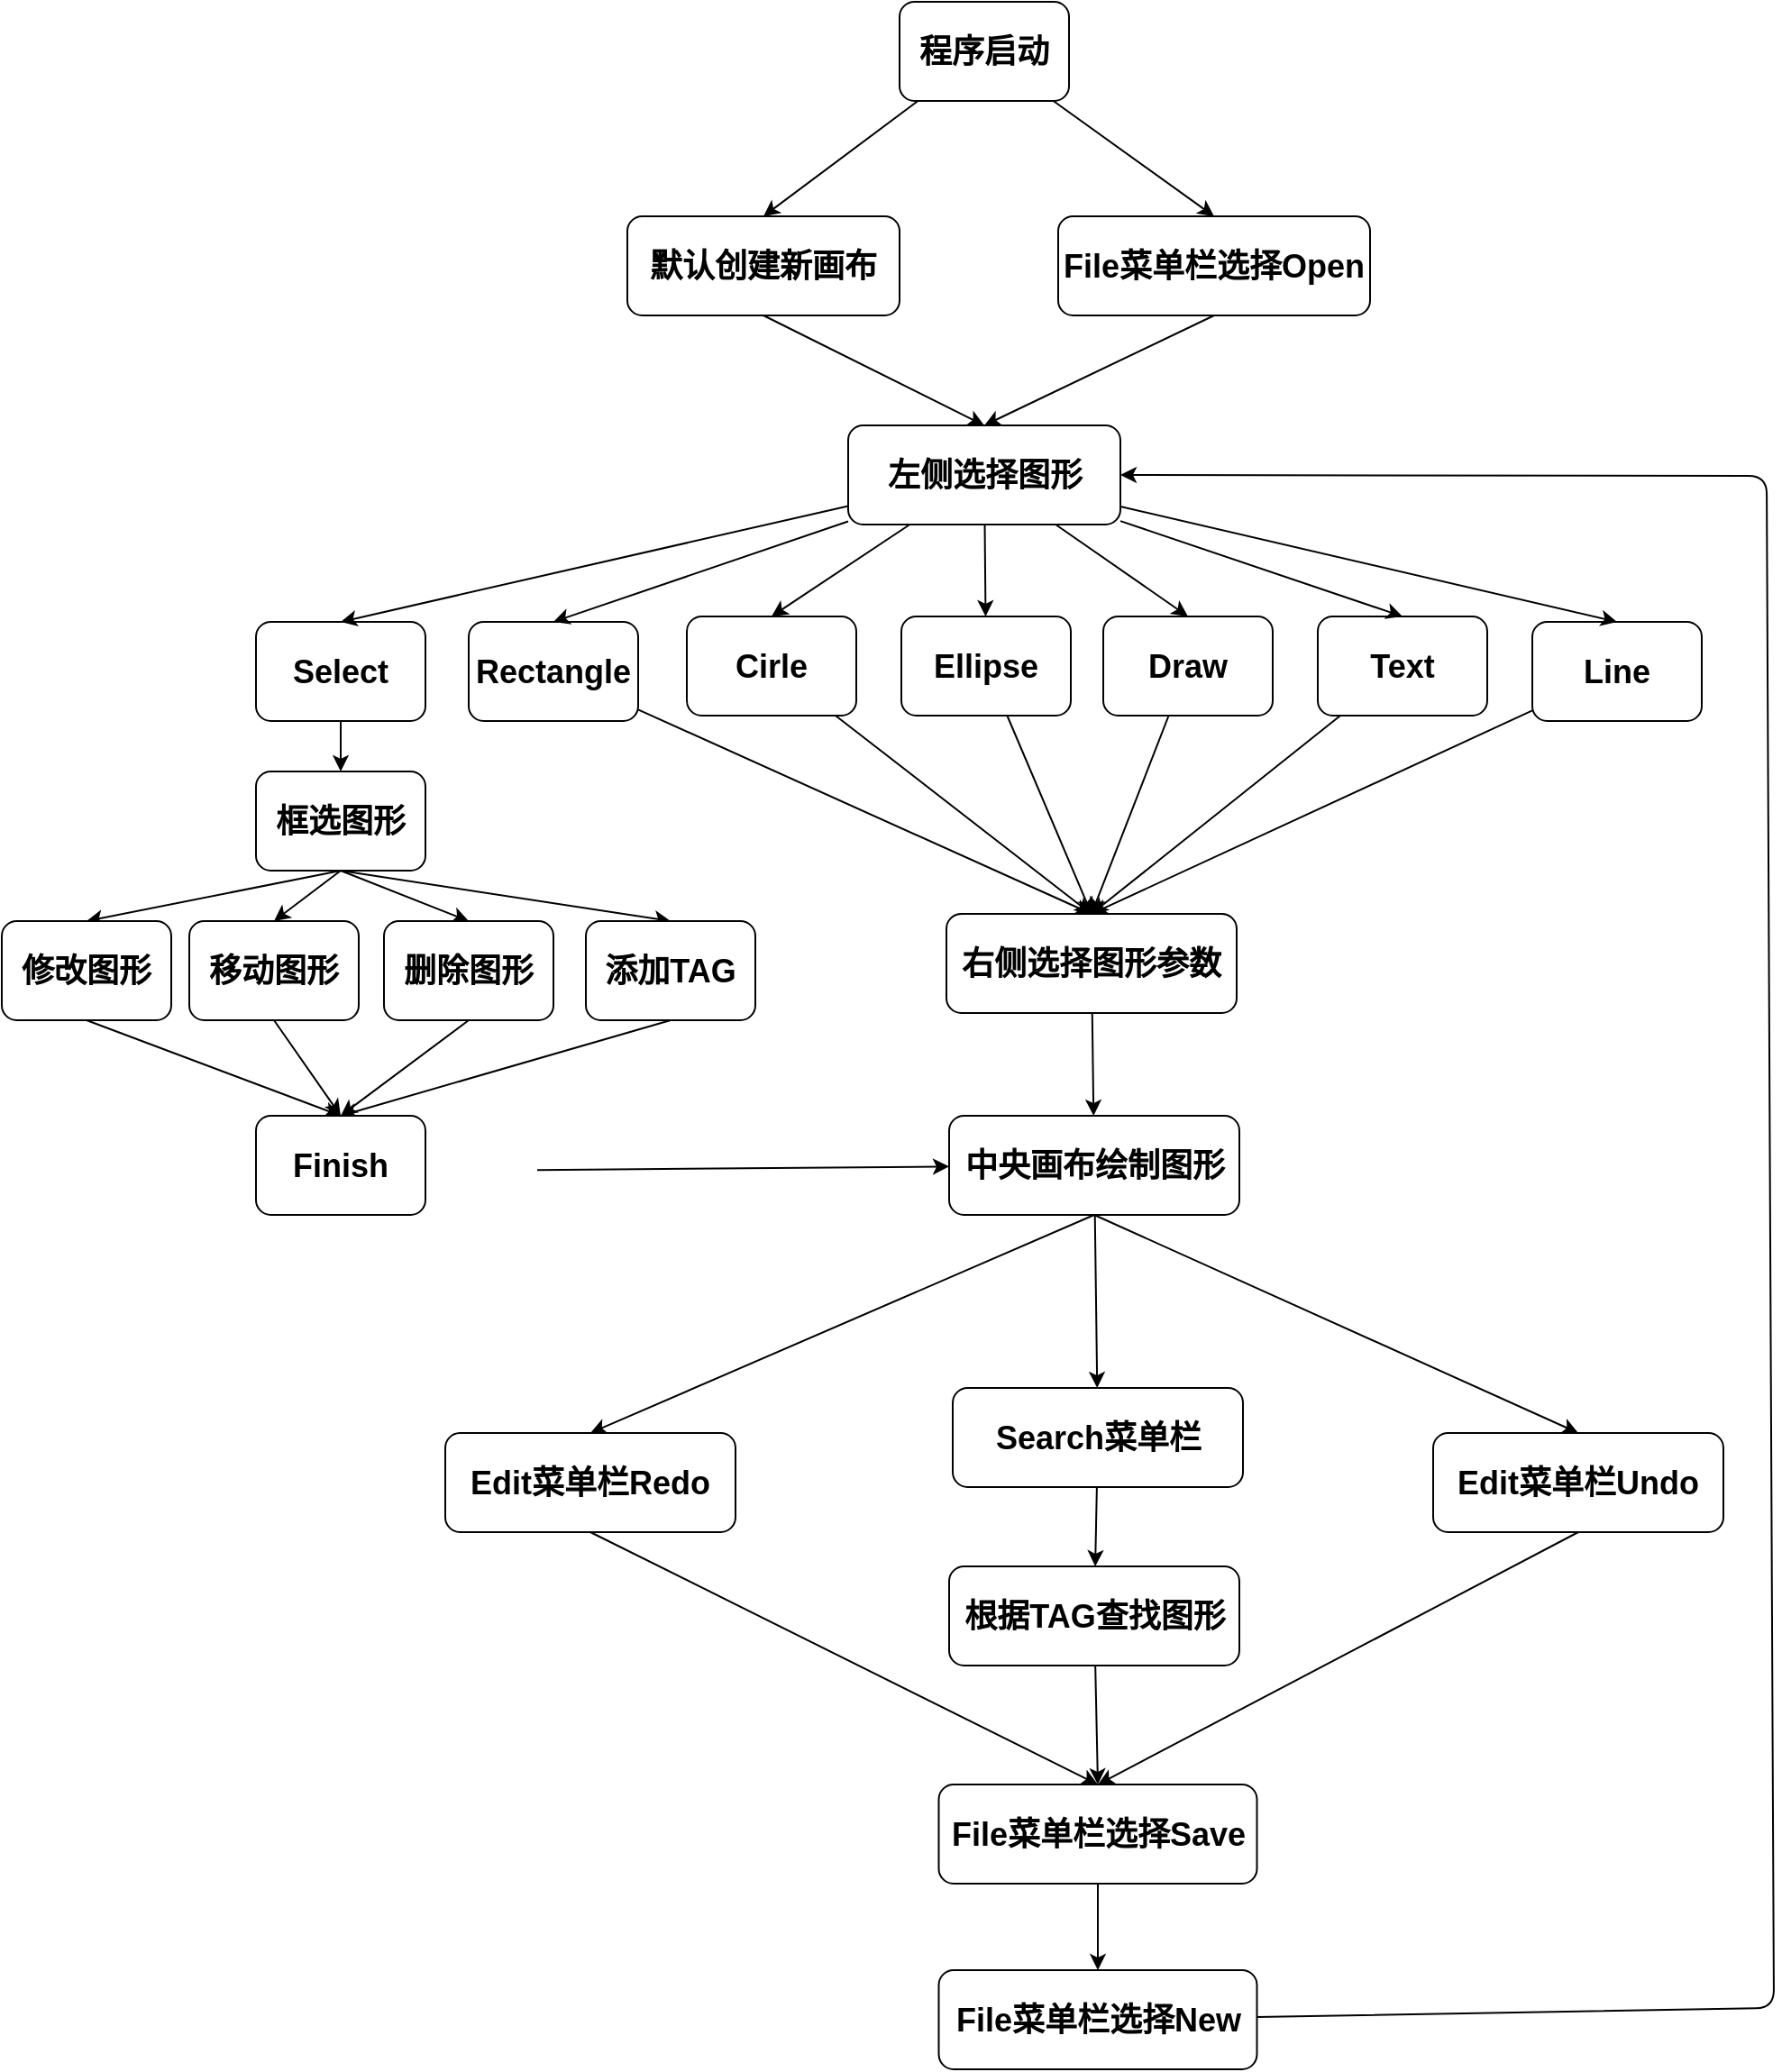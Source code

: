 <mxfile>
    <diagram id="SkBmu7sj9F7_nm921gdL" name="Page-1">
        <mxGraphModel dx="2590" dy="903" grid="0" gridSize="10" guides="1" tooltips="1" connect="1" arrows="1" fold="1" page="0" pageScale="1" pageWidth="827" pageHeight="1169" math="0" shadow="0">
            <root>
                <mxCell id="0"/>
                <mxCell id="1" parent="0"/>
                <mxCell id="70" value="" style="edgeStyle=none;html=1;fontSize=18;" edge="1" parent="1" source="19" target="69">
                    <mxGeometry relative="1" as="geometry"/>
                </mxCell>
                <mxCell id="19" value="&lt;span style=&quot;font-size: 18px;&quot;&gt;&lt;b&gt;Select&lt;/b&gt;&lt;/span&gt;" style="rounded=1;whiteSpace=wrap;html=1;" vertex="1" parent="1">
                    <mxGeometry x="-489" y="631" width="94" height="55" as="geometry"/>
                </mxCell>
                <mxCell id="44" style="edgeStyle=none;html=1;fontSize=18;entryX=0.5;entryY=0;entryDx=0;entryDy=0;" edge="1" parent="1" source="21" target="42">
                    <mxGeometry relative="1" as="geometry"/>
                </mxCell>
                <mxCell id="21" value="&lt;span style=&quot;font-size: 18px;&quot;&gt;&lt;b&gt;Rectangle&lt;/b&gt;&lt;/span&gt;" style="rounded=1;whiteSpace=wrap;html=1;" vertex="1" parent="1">
                    <mxGeometry x="-371" y="631" width="94" height="55" as="geometry"/>
                </mxCell>
                <mxCell id="45" style="edgeStyle=none;html=1;fontSize=18;entryX=0.499;entryY=0;entryDx=0;entryDy=0;entryPerimeter=0;" edge="1" parent="1" source="22" target="42">
                    <mxGeometry relative="1" as="geometry">
                        <mxPoint x="-91.22" y="832.085" as="targetPoint"/>
                    </mxGeometry>
                </mxCell>
                <mxCell id="22" value="&lt;span style=&quot;font-size: 18px;&quot;&gt;&lt;b&gt;Cirle&lt;/b&gt;&lt;/span&gt;" style="rounded=1;whiteSpace=wrap;html=1;" vertex="1" parent="1">
                    <mxGeometry x="-250" y="628" width="94" height="55" as="geometry"/>
                </mxCell>
                <mxCell id="46" style="edgeStyle=none;html=1;entryX=0.5;entryY=0;entryDx=0;entryDy=0;fontSize=18;" edge="1" parent="1" source="23" target="42">
                    <mxGeometry relative="1" as="geometry"/>
                </mxCell>
                <mxCell id="23" value="&lt;span style=&quot;font-size: 18px;&quot;&gt;&lt;b&gt;Ellipse&lt;/b&gt;&lt;/span&gt;" style="rounded=1;whiteSpace=wrap;html=1;" vertex="1" parent="1">
                    <mxGeometry x="-131" y="628" width="94" height="55" as="geometry"/>
                </mxCell>
                <mxCell id="47" style="edgeStyle=none;html=1;entryX=0.5;entryY=0;entryDx=0;entryDy=0;fontSize=18;" edge="1" parent="1" source="24" target="42">
                    <mxGeometry relative="1" as="geometry"/>
                </mxCell>
                <mxCell id="24" value="&lt;span style=&quot;font-size: 18px;&quot;&gt;&lt;b&gt;Draw&lt;/b&gt;&lt;/span&gt;" style="rounded=1;whiteSpace=wrap;html=1;" vertex="1" parent="1">
                    <mxGeometry x="-19" y="628" width="94" height="55" as="geometry"/>
                </mxCell>
                <mxCell id="48" style="edgeStyle=none;html=1;fontSize=18;entryX=0.5;entryY=0;entryDx=0;entryDy=0;" edge="1" parent="1" source="25" target="42">
                    <mxGeometry relative="1" as="geometry">
                        <mxPoint x="-92.915" y="826.438" as="targetPoint"/>
                    </mxGeometry>
                </mxCell>
                <mxCell id="25" value="&lt;span style=&quot;font-size: 18px;&quot;&gt;&lt;b&gt;Text&lt;/b&gt;&lt;/span&gt;" style="rounded=1;whiteSpace=wrap;html=1;" vertex="1" parent="1">
                    <mxGeometry x="100" y="628" width="94" height="55" as="geometry"/>
                </mxCell>
                <mxCell id="49" style="edgeStyle=none;html=1;entryX=0.5;entryY=0;entryDx=0;entryDy=0;fontSize=18;" edge="1" parent="1" source="26" target="42">
                    <mxGeometry relative="1" as="geometry"/>
                </mxCell>
                <mxCell id="26" value="&lt;span style=&quot;font-size: 18px;&quot;&gt;&lt;b&gt;Line&lt;/b&gt;&lt;/span&gt;" style="rounded=1;whiteSpace=wrap;html=1;" vertex="1" parent="1">
                    <mxGeometry x="219" y="631" width="94" height="55" as="geometry"/>
                </mxCell>
                <mxCell id="30" value="" style="edgeStyle=none;html=1;fontSize=18;entryX=0.5;entryY=0;entryDx=0;entryDy=0;" edge="1" parent="1" source="28" target="29">
                    <mxGeometry relative="1" as="geometry"/>
                </mxCell>
                <mxCell id="55" style="edgeStyle=none;html=1;entryX=0.5;entryY=0;entryDx=0;entryDy=0;fontSize=18;" edge="1" parent="1" source="28" target="54">
                    <mxGeometry relative="1" as="geometry"/>
                </mxCell>
                <mxCell id="28" value="&lt;b&gt;程序启动&lt;/b&gt;" style="rounded=1;whiteSpace=wrap;html=1;fontSize=18;" vertex="1" parent="1">
                    <mxGeometry x="-132" y="287" width="94" height="55" as="geometry"/>
                </mxCell>
                <mxCell id="34" value="" style="edgeStyle=none;html=1;fontSize=18;entryX=0.5;entryY=0;entryDx=0;entryDy=0;exitX=0.5;exitY=1;exitDx=0;exitDy=0;" edge="1" parent="1" source="29" target="33">
                    <mxGeometry relative="1" as="geometry"/>
                </mxCell>
                <mxCell id="29" value="&lt;b&gt;默认创建新画布&lt;/b&gt;" style="rounded=1;whiteSpace=wrap;html=1;fontSize=18;" vertex="1" parent="1">
                    <mxGeometry x="-283" y="406" width="151" height="55" as="geometry"/>
                </mxCell>
                <mxCell id="35" style="edgeStyle=none;html=1;entryX=0.5;entryY=0;entryDx=0;entryDy=0;fontSize=18;" edge="1" parent="1" source="33" target="19">
                    <mxGeometry relative="1" as="geometry"/>
                </mxCell>
                <mxCell id="36" style="edgeStyle=none;html=1;entryX=0.5;entryY=0;entryDx=0;entryDy=0;fontSize=18;" edge="1" parent="1" source="33" target="21">
                    <mxGeometry relative="1" as="geometry"/>
                </mxCell>
                <mxCell id="37" style="edgeStyle=none;html=1;entryX=0.5;entryY=0;entryDx=0;entryDy=0;fontSize=18;" edge="1" parent="1" source="33" target="22">
                    <mxGeometry relative="1" as="geometry"/>
                </mxCell>
                <mxCell id="38" style="edgeStyle=none;html=1;fontSize=18;" edge="1" parent="1" source="33" target="23">
                    <mxGeometry relative="1" as="geometry"/>
                </mxCell>
                <mxCell id="39" style="edgeStyle=none;html=1;entryX=0.5;entryY=0;entryDx=0;entryDy=0;fontSize=18;" edge="1" parent="1" source="33" target="24">
                    <mxGeometry relative="1" as="geometry"/>
                </mxCell>
                <mxCell id="40" style="edgeStyle=none;html=1;entryX=0.5;entryY=0;entryDx=0;entryDy=0;fontSize=18;" edge="1" parent="1" source="33" target="25">
                    <mxGeometry relative="1" as="geometry"/>
                </mxCell>
                <mxCell id="41" style="edgeStyle=none;html=1;entryX=0.5;entryY=0;entryDx=0;entryDy=0;fontSize=18;" edge="1" parent="1" source="33" target="26">
                    <mxGeometry relative="1" as="geometry"/>
                </mxCell>
                <mxCell id="33" value="&lt;b&gt;左侧选择图形&lt;/b&gt;" style="rounded=1;whiteSpace=wrap;html=1;fontSize=18;" vertex="1" parent="1">
                    <mxGeometry x="-160.5" y="522" width="151" height="55" as="geometry"/>
                </mxCell>
                <mxCell id="51" value="" style="edgeStyle=none;html=1;fontSize=18;" edge="1" parent="1" source="42" target="50">
                    <mxGeometry relative="1" as="geometry"/>
                </mxCell>
                <mxCell id="42" value="&lt;span style=&quot;font-size: 18px;&quot;&gt;&lt;b&gt;右侧选择图形参数&lt;/b&gt;&lt;/span&gt;" style="rounded=1;whiteSpace=wrap;html=1;fontSize=18;" vertex="1" parent="1">
                    <mxGeometry x="-106" y="793" width="161" height="55" as="geometry"/>
                </mxCell>
                <mxCell id="60" style="edgeStyle=none;html=1;entryX=0.5;entryY=0;entryDx=0;entryDy=0;fontSize=18;exitX=0.5;exitY=1;exitDx=0;exitDy=0;" edge="1" parent="1" source="50" target="57">
                    <mxGeometry relative="1" as="geometry"/>
                </mxCell>
                <mxCell id="61" style="edgeStyle=none;html=1;entryX=0.5;entryY=0;entryDx=0;entryDy=0;fontSize=18;exitX=0.5;exitY=1;exitDx=0;exitDy=0;" edge="1" parent="1" source="50" target="59">
                    <mxGeometry relative="1" as="geometry"/>
                </mxCell>
                <mxCell id="90" value="" style="edgeStyle=none;html=1;fontSize=18;" edge="1" parent="1" source="50" target="88">
                    <mxGeometry relative="1" as="geometry"/>
                </mxCell>
                <mxCell id="50" value="&lt;b&gt;中央画布绘制图形&lt;/b&gt;" style="rounded=1;whiteSpace=wrap;html=1;fontSize=18;" vertex="1" parent="1">
                    <mxGeometry x="-104.5" y="905" width="161" height="55" as="geometry"/>
                </mxCell>
                <mxCell id="65" value="" style="edgeStyle=none;html=1;fontSize=18;" edge="1" parent="1" source="52" target="64">
                    <mxGeometry relative="1" as="geometry"/>
                </mxCell>
                <mxCell id="52" value="&lt;b&gt;File菜单栏选择Save&lt;/b&gt;" style="rounded=1;whiteSpace=wrap;html=1;fontSize=18;" vertex="1" parent="1">
                    <mxGeometry x="-110.25" y="1276" width="176.5" height="55" as="geometry"/>
                </mxCell>
                <mxCell id="56" style="edgeStyle=none;html=1;entryX=0.5;entryY=0;entryDx=0;entryDy=0;fontSize=18;exitX=0.5;exitY=1;exitDx=0;exitDy=0;" edge="1" parent="1" source="54" target="33">
                    <mxGeometry relative="1" as="geometry"/>
                </mxCell>
                <mxCell id="54" value="&lt;b&gt;File菜单栏选择Open&lt;/b&gt;" style="rounded=1;whiteSpace=wrap;html=1;fontSize=18;" vertex="1" parent="1">
                    <mxGeometry x="-44" y="406" width="173" height="55" as="geometry"/>
                </mxCell>
                <mxCell id="62" style="edgeStyle=none;html=1;entryX=0.5;entryY=0;entryDx=0;entryDy=0;fontSize=18;exitX=0.5;exitY=1;exitDx=0;exitDy=0;" edge="1" parent="1" source="57" target="52">
                    <mxGeometry relative="1" as="geometry"/>
                </mxCell>
                <mxCell id="57" value="&lt;b&gt;Edit菜单栏Redo&lt;/b&gt;" style="rounded=1;whiteSpace=wrap;html=1;fontSize=18;" vertex="1" parent="1">
                    <mxGeometry x="-384" y="1081" width="161" height="55" as="geometry"/>
                </mxCell>
                <mxCell id="63" style="edgeStyle=none;html=1;entryX=0.5;entryY=0;entryDx=0;entryDy=0;fontSize=18;exitX=0.5;exitY=1;exitDx=0;exitDy=0;" edge="1" parent="1" source="59" target="52">
                    <mxGeometry relative="1" as="geometry"/>
                </mxCell>
                <mxCell id="59" value="&lt;b&gt;Edit菜单栏Undo&lt;/b&gt;" style="rounded=1;whiteSpace=wrap;html=1;fontSize=18;" vertex="1" parent="1">
                    <mxGeometry x="164" y="1081" width="161" height="55" as="geometry"/>
                </mxCell>
                <mxCell id="66" style="edgeStyle=none;html=1;entryX=1;entryY=0.5;entryDx=0;entryDy=0;fontSize=18;" edge="1" parent="1" source="64" target="33">
                    <mxGeometry relative="1" as="geometry">
                        <Array as="points">
                            <mxPoint x="353" y="1400"/>
                            <mxPoint x="349" y="550"/>
                        </Array>
                    </mxGeometry>
                </mxCell>
                <mxCell id="64" value="&lt;b&gt;File菜单栏选择New&lt;/b&gt;" style="rounded=1;whiteSpace=wrap;html=1;fontSize=18;" vertex="1" parent="1">
                    <mxGeometry x="-110.25" y="1379" width="176.5" height="55" as="geometry"/>
                </mxCell>
                <mxCell id="72" value="" style="edgeStyle=none;html=1;fontSize=18;exitX=0.5;exitY=1;exitDx=0;exitDy=0;entryX=0.5;entryY=0;entryDx=0;entryDy=0;" edge="1" parent="1" source="69" target="71">
                    <mxGeometry relative="1" as="geometry"/>
                </mxCell>
                <mxCell id="74" value="" style="edgeStyle=none;html=1;fontSize=18;exitX=0.5;exitY=1;exitDx=0;exitDy=0;entryX=0.5;entryY=0;entryDx=0;entryDy=0;" edge="1" parent="1" source="69" target="73">
                    <mxGeometry relative="1" as="geometry"/>
                </mxCell>
                <mxCell id="76" value="" style="edgeStyle=none;html=1;fontSize=18;exitX=0.5;exitY=1;exitDx=0;exitDy=0;entryX=0.5;entryY=0;entryDx=0;entryDy=0;" edge="1" parent="1" source="69" target="75">
                    <mxGeometry relative="1" as="geometry"/>
                </mxCell>
                <mxCell id="79" style="edgeStyle=none;html=1;exitX=0.5;exitY=1;exitDx=0;exitDy=0;entryX=0.5;entryY=0;entryDx=0;entryDy=0;fontSize=18;" edge="1" parent="1" source="69" target="77">
                    <mxGeometry relative="1" as="geometry"/>
                </mxCell>
                <mxCell id="69" value="&lt;span style=&quot;font-size: 18px;&quot;&gt;&lt;b&gt;框选图形&lt;/b&gt;&lt;/span&gt;" style="rounded=1;whiteSpace=wrap;html=1;" vertex="1" parent="1">
                    <mxGeometry x="-489" y="714" width="94" height="55" as="geometry"/>
                </mxCell>
                <mxCell id="82" style="edgeStyle=none;html=1;exitX=0.5;exitY=1;exitDx=0;exitDy=0;fontSize=18;entryX=0.5;entryY=0;entryDx=0;entryDy=0;" edge="1" parent="1" source="71" target="80">
                    <mxGeometry relative="1" as="geometry">
                        <mxPoint x="-441.315" y="885.674" as="targetPoint"/>
                    </mxGeometry>
                </mxCell>
                <mxCell id="71" value="&lt;span style=&quot;font-size: 18px;&quot;&gt;&lt;b&gt;移动图形&lt;/b&gt;&lt;/span&gt;" style="rounded=1;whiteSpace=wrap;html=1;" vertex="1" parent="1">
                    <mxGeometry x="-526" y="797" width="94" height="55" as="geometry"/>
                </mxCell>
                <mxCell id="86" style="edgeStyle=none;html=1;exitX=0.5;exitY=1;exitDx=0;exitDy=0;fontSize=18;entryX=0.5;entryY=0;entryDx=0;entryDy=0;" edge="1" parent="1" source="73" target="80">
                    <mxGeometry relative="1" as="geometry">
                        <mxPoint x="-444.138" y="873.815" as="targetPoint"/>
                    </mxGeometry>
                </mxCell>
                <mxCell id="73" value="&lt;span style=&quot;font-size: 18px;&quot;&gt;&lt;b&gt;添加TAG&lt;/b&gt;&lt;/span&gt;" style="rounded=1;whiteSpace=wrap;html=1;" vertex="1" parent="1">
                    <mxGeometry x="-306" y="797" width="94" height="55" as="geometry"/>
                </mxCell>
                <mxCell id="85" style="edgeStyle=none;html=1;exitX=0.5;exitY=1;exitDx=0;exitDy=0;entryX=0.5;entryY=0;entryDx=0;entryDy=0;fontSize=18;" edge="1" parent="1" source="75" target="80">
                    <mxGeometry relative="1" as="geometry"/>
                </mxCell>
                <mxCell id="75" value="&lt;span style=&quot;font-size: 18px;&quot;&gt;&lt;b&gt;删除图形&lt;/b&gt;&lt;/span&gt;" style="rounded=1;whiteSpace=wrap;html=1;fontSize=18;" vertex="1" parent="1">
                    <mxGeometry x="-418" y="797" width="94" height="55" as="geometry"/>
                </mxCell>
                <mxCell id="81" style="edgeStyle=none;html=1;entryX=0.5;entryY=0;entryDx=0;entryDy=0;fontSize=18;exitX=0.5;exitY=1;exitDx=0;exitDy=0;" edge="1" parent="1" source="77" target="80">
                    <mxGeometry relative="1" as="geometry"/>
                </mxCell>
                <mxCell id="77" value="&lt;span style=&quot;font-size: 18px;&quot;&gt;&lt;b&gt;修改图形&lt;/b&gt;&lt;/span&gt;" style="rounded=1;whiteSpace=wrap;html=1;" vertex="1" parent="1">
                    <mxGeometry x="-630" y="797" width="94" height="55" as="geometry"/>
                </mxCell>
                <mxCell id="87" style="edgeStyle=none;html=1;fontSize=18;" edge="1" parent="1" target="50">
                    <mxGeometry relative="1" as="geometry">
                        <mxPoint x="-333" y="935.104" as="sourcePoint"/>
                    </mxGeometry>
                </mxCell>
                <mxCell id="80" value="&lt;b&gt;Finish&lt;/b&gt;" style="rounded=1;whiteSpace=wrap;html=1;fontSize=18;" vertex="1" parent="1">
                    <mxGeometry x="-489" y="905" width="94" height="55" as="geometry"/>
                </mxCell>
                <mxCell id="93" value="" style="edgeStyle=none;html=1;fontSize=18;" edge="1" parent="1" source="88" target="92">
                    <mxGeometry relative="1" as="geometry"/>
                </mxCell>
                <mxCell id="88" value="&lt;b&gt;Search菜单栏&lt;/b&gt;" style="rounded=1;whiteSpace=wrap;html=1;fontSize=18;" vertex="1" parent="1">
                    <mxGeometry x="-102.5" y="1056" width="161" height="55" as="geometry"/>
                </mxCell>
                <mxCell id="94" style="edgeStyle=none;html=1;entryX=0.5;entryY=0;entryDx=0;entryDy=0;fontSize=18;" edge="1" parent="1" source="92" target="52">
                    <mxGeometry relative="1" as="geometry"/>
                </mxCell>
                <mxCell id="92" value="&lt;b&gt;根据TAG查找图形&lt;/b&gt;" style="rounded=1;whiteSpace=wrap;html=1;fontSize=18;" vertex="1" parent="1">
                    <mxGeometry x="-104.5" y="1155" width="161" height="55" as="geometry"/>
                </mxCell>
            </root>
        </mxGraphModel>
    </diagram>
</mxfile>
